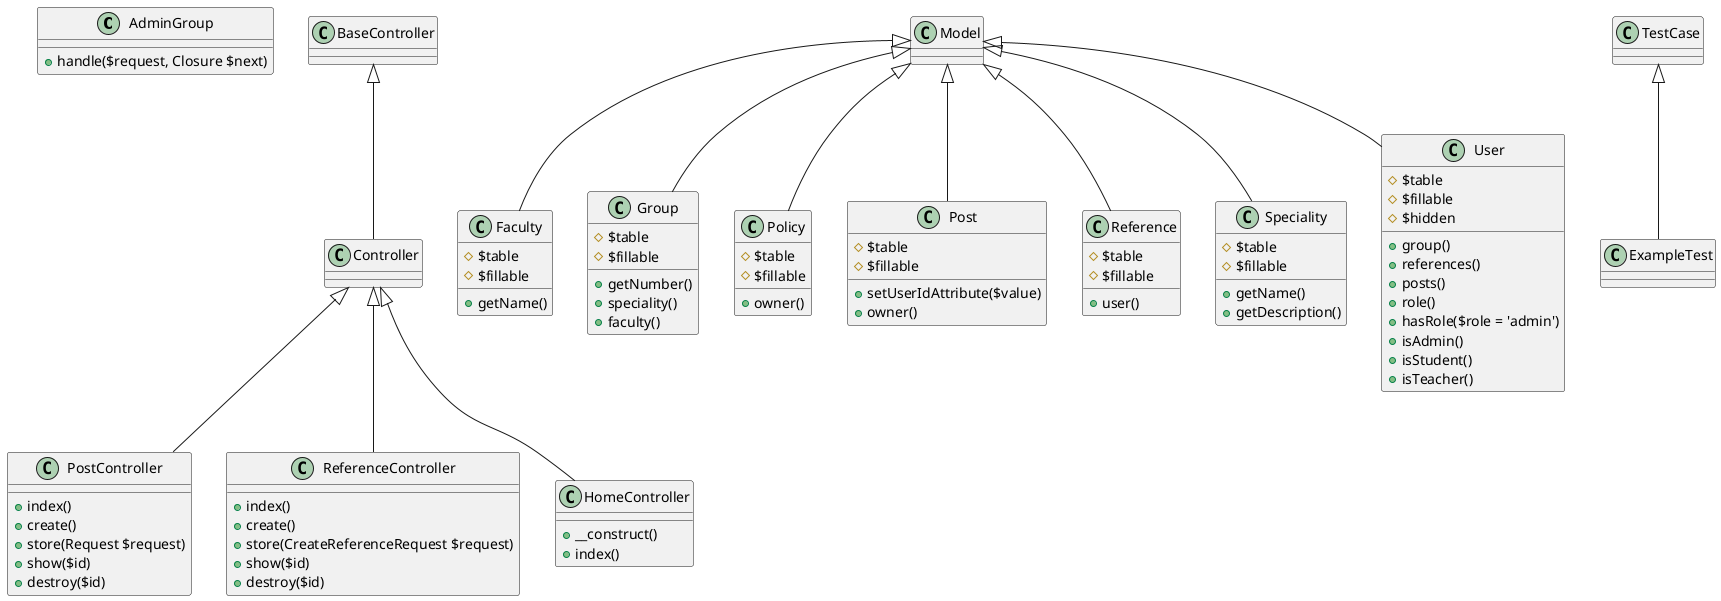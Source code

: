 @startuml
class AdminGroup{
+handle($request, Closure $next)
}
class PostController extends Controller{
+index()
+create()
+store(Request $request)
+show($id)
+destroy($id)
}

class ReferenceController extends Controller{
+index()
+create()
+store(CreateReferenceRequest $request)
+show($id)
+destroy($id)
}

class Controller extends BaseController

class HomeController extends Controller {
+__construct()
+index()
}



class Faculty extends Model{
#$table
#$fillable
+getName()
}
class Group extends Model{
#$table
#$fillable
+getNumber()
+speciality()
+faculty()
}

class Policy extends Model{
#$table
#$fillable
+owner()
}

class Post extends Model{
#$table
#$fillable
+setUserIdAttribute($value)
+owner()
}

class Reference extends Model{
#$table
#$fillable
+user()
}

class Speciality extends Model{
#$table
#$fillable
+getName()
+getDescription()
}

class User extends Model{
#$table
#$fillable
#$hidden
+group()
+references()
+posts()
+role()
+hasRole($role = 'admin')
+isAdmin()
+isStudent()
+isTeacher()
}

class ExampleTest extends TestCase
@enduml